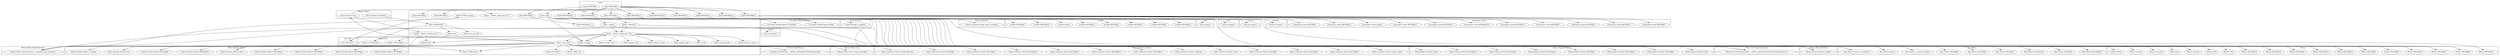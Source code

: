 digraph {
graph [overlap=false]
subgraph cluster_Mouse_Meta_Attribute {
	label="Mouse::Meta::Attribute";
	"Mouse::Meta::Attribute::builder";
}
subgraph cluster_Hailo_Tokenizer_Words {
	label="Hailo::Tokenizer::Words";
	"Hailo::Tokenizer::Words::BEGIN@14";
	"Hailo::Tokenizer::Words::BEGIN@10";
	"Hailo::Tokenizer::Words::BEGIN@12";
	"Hailo::Tokenizer::Words::BEGIN@13";
	"Hailo::Tokenizer::Words::BEGIN@11";
	"Hailo::Tokenizer::Words::BEGIN@2";
	"Hailo::Tokenizer::Words::CORE:regcomp";
	"Hailo::Tokenizer::Words::make_output";
	"Hailo::Tokenizer::Words::BEGIN@9";
	"Hailo::Tokenizer::Words::BEGIN@5";
	"Hailo::Tokenizer::Words::meta";
	"Hailo::Tokenizer::Words::CORE:qr";
	"Hailo::Tokenizer::Words::BEGIN@15";
}
subgraph cluster_Hailo_Storage_SQLite {
	label="Hailo::Storage::SQLite";
	"Hailo::Storage::SQLite::BEGIN@10";
	"Hailo::Storage::SQLite::BEGIN@9";
	"Hailo::Storage::SQLite::BEGIN@5";
	"Hailo::Storage::SQLite::BEGIN@2";
	"Hailo::Storage::SQLite::BEGIN@11";
	"Hailo::Storage::SQLite::BEGIN@12";
	"Hailo::Storage::SQLite::save";
	"Hailo::Storage::SQLite::meta";
	"Hailo::Storage::SQLite::_engage";
}
subgraph cluster_List_Util {
	label="List::Util";
	"List::Util::first";
}
subgraph cluster_feature {
	label="feature";
	"feature::import";
}
subgraph cluster_autodie {
	label="autodie";
	"autodie::BEGIN@6";
	"autodie::BEGIN@3";
	"autodie::BEGIN@4";
	"autodie::BEGIN@35";
	"autodie::import";
	"autodie::BEGIN@10";
	"autodie::BEGIN@2";
	"autodie::BEGIN@14";
}
subgraph cluster_Mouse_Meta_Class {
	label="Mouse::Meta::Class";
	"Mouse::Meta::Class::make_immutable";
}
subgraph cluster_Mouse_Meta_TypeConstraint {
	label="Mouse::Meta::TypeConstraint";
	"Mouse::Meta::TypeConstraint::_compiled_type_constraint";
}
subgraph cluster_main {
	label="main";
	"main::RUNTIME";
	"main::BEGIN@6";
}
subgraph cluster_strict {
	label="strict";
	"strict::unimport";
}
subgraph cluster_Any_Moose {
	label="Any::Moose";
	"Any::Moose::BEGIN@69";
	"Any::Moose::_is_moose_loaded";
	"Any::Moose::import";
	"Any::Moose::BEGIN@8";
	"Any::Moose::moose_is_preferred";
	"Any::Moose::BEGIN@9";
	"Any::Moose::BEGIN@7";
	"Any::Moose::BEGIN@191";
	"Any::Moose::BEGIN@2";
}
subgraph cluster_Mouse_Util_TypeConstraints {
	label="Mouse::Util::TypeConstraints";
	"Mouse::Util::TypeConstraints::__ANON__[Mouse/Util/TypeConstraints.pm:217]";
}
subgraph cluster_Scalar_Util {
	label="Scalar::Util";
	"Scalar::Util::blessed";
	"Scalar::Util::weaken";
}
subgraph cluster_Hailo {
	label="Hailo";
	"Hailo::BEGIN@13";
	"Hailo::__ANON__[Hailo.pm:117]";
	"Hailo::tokenizer_class";
	"Hailo::CORE:regcomp";
	"Hailo::BEGIN@2";
	"Hailo::__ANON__[Hailo.pm:71]";
	"Hailo::engine_args";
	"Hailo::BEGIN@15";
	"Hailo::BEGIN@184";
	"Hailo::brain";
	"Hailo::PLUGINS";
	"Hailo::reply";
	"Hailo::order";
	"Hailo::CORE:sort";
	"Hailo::storage_args";
	"Hailo::tokenizer_args";
	"Hailo::BEGIN@9.2";
	"Hailo::BEGIN@9";
	"Hailo::_storage";
	"Hailo::BEGIN@11";
	"Hailo::BEGIN@10";
	"Hailo::DEMOLISH";
	"Hailo::BEGIN@12";
	"Hailo::storage_class";
	"Hailo::BEGIN@129";
	"Hailo::_new_class";
	"Hailo::_tokenizer";
	"Hailo::_engine";
	"Hailo::BEGIN@5";
	"Hailo::save";
	"Hailo::BEGIN@14";
	"Hailo::engine_class";
	"Hailo::BEGIN@17";
	"Hailo::CORE:match";
	"Hailo::__ANON__[Hailo.pm:176]";
	"Hailo::save_on_exit";
}
subgraph cluster_Hailo_Storage {
	label="Hailo::Storage";
	"Hailo::Storage::_engaged";
}
subgraph cluster_Mouse {
	label="Mouse";
	"Mouse::BEGIN@11";
	"Mouse::with";
	"Mouse::BEGIN@17";
	"Mouse::has";
	"Mouse::override";
	"Mouse::around";
	"Mouse::BEGIN@14";
	"Mouse::BEGIN@15";
	"Mouse::extends";
	"Mouse::BEGIN@2";
	"Mouse::BEGIN@16";
	"Mouse::BEGIN@18";
	"Mouse::BEGIN@4";
	"Mouse::BEGIN@8";
	"Mouse::BEGIN@13";
	"Mouse::before";
	"Mouse::after";
	"Mouse::BEGIN@9";
}
subgraph cluster_Mouse_Object {
	label="Mouse::Object";
	"Mouse::Object::new";
	"Mouse::Object::DESTROY";
}
subgraph cluster_Tie_Hash_NamedCapture {
	label="Tie::Hash::NamedCapture";
	"Tie::Hash::NamedCapture::TIEHASH";
	"Tie::Hash::NamedCapture::flags";
}
subgraph cluster_Fatal {
	label="Fatal";
	"Fatal::import";
}
subgraph cluster_constant {
	label="constant";
	"constant::import";
}
subgraph cluster_Exporter {
	label="Exporter";
	"Exporter::import";
}
subgraph cluster_B_Hooks_EndOfScope {
	label="B::Hooks::EndOfScope";
	"B::Hooks::EndOfScope::__ANON__[B/Hooks/EndOfScope.pm:26]";
}
subgraph cluster_namespace_clean {
	label="namespace::clean";
	"namespace::clean::BEGIN@11";
	"namespace::clean::BEGIN@14";
	"namespace::clean::BEGIN@17";
	"namespace::clean::BEGIN@13";
	"namespace::clean::BEGIN@159";
	"namespace::clean::BEGIN@16";
	"namespace::clean::BEGIN@15";
	"namespace::clean::import";
	"namespace::clean::BEGIN@10";
	"namespace::clean::BEGIN@2";
	"namespace::clean::BEGIN@5";
}
subgraph cluster_Mouse_Exporter {
	label="Mouse::Exporter";
	"Mouse::Exporter::setup_import_methods";
}
subgraph cluster_Hailo_Engine_Default {
	label="Hailo::Engine::Default";
	"Hailo::Engine::Default::BEGIN@9";
	"Hailo::Engine::Default::reply";
	"Hailo::Engine::Default::BEGIN@5";
	"Hailo::Engine::Default::BEGIN@10";
	"Hailo::Engine::Default::BEGIN@2";
	"Hailo::Engine::Default::BEGIN@11";
	"Hailo::Engine::Default::meta";
	"Hailo::Engine::Default::BEGIN@12";
}
"Hailo::BEGIN@11" -> "Any::Moose::_is_moose_loaded";
"Hailo::BEGIN@15" -> "namespace::clean::BEGIN@11";
"Hailo::BEGIN@15" -> "namespace::clean::BEGIN@14";
"List::Util::first" -> "Hailo::CORE:regcomp";
"main::BEGIN@6" -> "Hailo::BEGIN@2";
"Hailo::BEGIN@15" -> "namespace::clean::BEGIN@13";
"Mouse::Object::new" -> "Hailo::__ANON__[Hailo.pm:71]";
"Hailo::__ANON__[Hailo.pm:176]" -> "Hailo::engine_args";
"Hailo::reply" -> "Hailo::Tokenizer::Words::make_output";
"main::BEGIN@6" -> "Hailo::BEGIN@15";
"Hailo::__ANON__[Hailo.pm:176]" -> "Scalar::Util::weaken";
"Hailo::BEGIN@15" -> "namespace::clean::BEGIN@2";
"Hailo::BEGIN@184" -> "Tie::Hash::NamedCapture::flags";
"Hailo::BEGIN@11" -> "Mouse::BEGIN@14";
"Hailo::_new_class" -> "Hailo::Tokenizer::Words::BEGIN@15";
"Hailo::__ANON__[Hailo.pm:176]" -> "Hailo::order";
"Hailo::_new_class" -> "Hailo::CORE:sort";
"Hailo::_new_class" -> "Hailo::Engine::Default::BEGIN@9";
"Hailo::BEGIN@11" -> "Mouse::BEGIN@2";
"Hailo::__ANON__[Hailo.pm:176]" -> "Hailo::storage_args";
"Hailo::_new_class" -> "Hailo::Tokenizer::Words::BEGIN@12";
"Hailo::BEGIN@11" -> "Any::Moose::BEGIN@9";
"Hailo::_new_class" -> "Hailo::Storage::SQLite::BEGIN@11";
"Hailo::BEGIN@10" -> "autodie::BEGIN@2";
"Hailo::BEGIN@11" -> "Mouse::BEGIN@18";
"Hailo::BEGIN@10" -> "autodie::BEGIN@3";
"Hailo::BEGIN@13" -> "Exporter::import";
"Hailo::BEGIN@14" -> "Exporter::import";
"Hailo::BEGIN@15" -> "namespace::clean::BEGIN@159";
"Hailo::_new_class" -> "Hailo::Tokenizer::Words::CORE:regcomp";
"Hailo::BEGIN@11" -> "Mouse::BEGIN@13";
"Hailo::_new_class" -> "Hailo::Tokenizer::Words::BEGIN@5";
"Hailo::_new_class" -> "Mouse::before";
"Hailo::_new_class" -> "Hailo::Tokenizer::Words::meta";
"Hailo::_new_class" -> "Hailo::Engine::Default::meta";
"Hailo::reply" -> "Hailo::_storage";
"Hailo::__ANON__[Hailo.pm:176]" -> "Hailo::_storage";
"Hailo::save" -> "Hailo::_storage";
"main::BEGIN@6" -> "Hailo::BEGIN@11";
"main::BEGIN@6" -> "Hailo::BEGIN@10";
"Hailo::BEGIN@17" -> "constant::import";
"Hailo::_engine" -> "Mouse::Util::TypeConstraints::__ANON__[Mouse/Util/TypeConstraints.pm:217]";
"Hailo::_storage" -> "Mouse::Util::TypeConstraints::__ANON__[Mouse/Util/TypeConstraints.pm:217]";
"Hailo::_tokenizer" -> "Mouse::Util::TypeConstraints::__ANON__[Mouse/Util/TypeConstraints.pm:217]";
"Hailo::brain" -> "Mouse::Meta::TypeConstraint::_compiled_type_constraint";
"Hailo::_tokenizer" -> "Mouse::Meta::TypeConstraint::_compiled_type_constraint";
"Hailo::_storage" -> "Mouse::Meta::TypeConstraint::_compiled_type_constraint";
"Hailo::_engine" -> "Mouse::Meta::TypeConstraint::_compiled_type_constraint";
"Hailo::BEGIN@11" -> "Mouse::Exporter::setup_import_methods";
"Mouse::Object::DESTROY" -> "Hailo::DEMOLISH";
"Hailo::BEGIN@12" -> "Any::Moose::import";
"Hailo::BEGIN@11" -> "Any::Moose::import";
"Hailo::_new_class" -> "Hailo::Storage::SQLite::BEGIN@5";
"Hailo::BEGIN@129" -> "strict::unimport";
"Hailo::_new_class" -> "Mouse::with";
"Hailo::_new_class" -> "Any::Moose::moose_is_preferred";
"Hailo::BEGIN@11" -> "Any::Moose::moose_is_preferred";
"Hailo::reply" -> "Hailo::Engine::Default::reply";
"Hailo::_new_class" -> "Hailo::Storage::SQLite::BEGIN@2";
"main::BEGIN@6" -> "Hailo::BEGIN@12";
"Hailo::BEGIN@11" -> "Mouse::BEGIN@17";
"Hailo::BEGIN@15" -> "namespace::clean::BEGIN@16";
"main::BEGIN@6" -> "Hailo::BEGIN@129";
"Hailo::_new_class" -> "Mouse::around";
"Hailo::_new_class" -> "Mouse::override";
"Hailo::_new_class" -> "Hailo::Engine::Default::BEGIN@2";
"Hailo::__ANON__[Hailo.pm:176]" -> "Hailo::_new_class";
"Hailo::BEGIN@11" -> "Any::Moose::BEGIN@2";
"Hailo::reply" -> "Hailo::_tokenizer";
"Hailo::BEGIN@10" -> "autodie::BEGIN@14";
"Hailo::reply" -> "Hailo::_engine";
"Hailo::BEGIN@10" -> "autodie::BEGIN@4";
"Hailo::_new_class" -> "Mouse::extends";
"Hailo::BEGIN@10" -> "Fatal::import";
"main::BEGIN@6" -> "Hailo::BEGIN@5";
"Hailo::_new_class" -> "Hailo::Tokenizer::Words::BEGIN@2";
"Hailo::BEGIN@15" -> "namespace::clean::BEGIN@15";
"Hailo::BEGIN@11" -> "Mouse::BEGIN@8";
"Hailo::BEGIN@9.2" -> "feature::import";
"Hailo::__ANON__[Hailo.pm:176]" -> "Hailo::engine_class";
"main::BEGIN@6" -> "Hailo::BEGIN@17";
"List::Util::first" -> "Hailo::CORE:match";
"Hailo::_new_class" -> "Hailo::CORE:match";
"Hailo::_new_class" -> "Hailo::Engine::Default::BEGIN@12";
"Hailo::_new_class" -> "Mouse::after";
"Hailo::BEGIN@11" -> "Mouse::BEGIN@9";
"Hailo::BEGIN@10" -> "autodie::BEGIN@6";
"main::BEGIN@6" -> "Hailo::BEGIN@13";
"Hailo::BEGIN@11" -> "Mouse::BEGIN@11";
"Mouse::Object::new" -> "Hailo::__ANON__[Hailo.pm:117]";
"Hailo::_new_class" -> "Hailo::Tokenizer::Words::BEGIN@10";
"Hailo::_new_class" -> "Mouse::has";
"Hailo::__ANON__[Hailo.pm:176]" -> "Hailo::tokenizer_class";
"Hailo::_new_class" -> "Hailo::Engine::Default::BEGIN@5";
"Hailo::_new_class" -> "Hailo::Engine::Default::BEGIN@10";
"main::BEGIN@6" -> "Hailo::BEGIN@184";
"Hailo::DEMOLISH" -> "Scalar::Util::blessed";
"Hailo::_new_class" -> "Mouse::Meta::Class::make_immutable";
"Hailo::__ANON__[Hailo.pm:71]" -> "Hailo::brain";
"Hailo::__ANON__[Hailo.pm:176]" -> "Hailo::brain";
"Hailo::_new_class" -> "Hailo::PLUGINS";
"Hailo::_new_class" -> "Hailo::Storage::SQLite::BEGIN@10";
"Hailo::BEGIN@11" -> "Any::Moose::BEGIN@69";
"main::RUNTIME" -> "Hailo::reply";
"Hailo::BEGIN@15" -> "namespace::clean::BEGIN@17";
"Hailo::BEGIN@11" -> "Mouse::BEGIN@4";
"Hailo::_new_class" -> "Hailo::Tokenizer::Words::BEGIN@11";
"Hailo::_new_class" -> "Mouse::Object::new";
"Hailo::BEGIN@10" -> "autodie::BEGIN@35";
"Hailo::_new_class" -> "Hailo::Engine::Default::BEGIN@11";
"Hailo::__ANON__[Hailo.pm:176]" -> "Hailo::tokenizer_args";
"Hailo::BEGIN@9" -> "Hailo::BEGIN@9.2";
"Hailo::BEGIN@10" -> "autodie::BEGIN@10";
"Hailo::reply" -> "Hailo::Storage::_engaged";
"main::BEGIN@6" -> "Hailo::BEGIN@9";
"Hailo::_new_class" -> "Hailo::Tokenizer::Words::BEGIN@14";
"Hailo::__ANON__[Hailo.pm:176]" -> "Hailo::storage_class";
"Hailo::BEGIN@184" -> "Tie::Hash::NamedCapture::TIEHASH";
"Hailo::_new_class" -> "B::Hooks::EndOfScope::__ANON__[B/Hooks/EndOfScope.pm:26]";
"Hailo::BEGIN@11" -> "Any::Moose::BEGIN@7";
"Hailo::_new_class" -> "Hailo::Tokenizer::Words::BEGIN@13";
"Hailo::_tokenizer" -> "Mouse::Meta::Attribute::builder";
"Hailo::_storage" -> "Mouse::Meta::Attribute::builder";
"Hailo::_engine" -> "Mouse::Meta::Attribute::builder";
"Hailo::_new_class" -> "Hailo::Storage::SQLite::BEGIN@12";
"Hailo::BEGIN@15" -> "namespace::clean::BEGIN@10";
"Hailo::_new_class" -> "Hailo::Tokenizer::Words::BEGIN@9";
"Hailo::save" -> "Hailo::Storage::SQLite::save";
"Hailo::_new_class" -> "Hailo::Tokenizer::Words::CORE:qr";
"Hailo::BEGIN@15" -> "namespace::clean::BEGIN@5";
"Hailo::reply" -> "Hailo::Storage::SQLite::_engage";
"Hailo::BEGIN@11" -> "Mouse::BEGIN@15";
"Hailo::_new_class" -> "Hailo::Storage::SQLite::BEGIN@9";
"Hailo::BEGIN@10" -> "autodie::import";
"Hailo::BEGIN@11" -> "Any::Moose::BEGIN@8";
"Hailo::BEGIN@11" -> "Mouse::BEGIN@16";
"Hailo::DEMOLISH" -> "Hailo::save";
"Hailo::BEGIN@15" -> "namespace::clean::import";
"main::BEGIN@6" -> "Hailo::BEGIN@14";
"Hailo::_new_class" -> "List::Util::first";
"Hailo::BEGIN@11" -> "Any::Moose::BEGIN@191";
"Hailo::_new_class" -> "Hailo::Storage::SQLite::meta";
"Hailo::_engine" -> "Hailo::__ANON__[Hailo.pm:176]";
"Hailo::_storage" -> "Hailo::__ANON__[Hailo.pm:176]";
"Hailo::_tokenizer" -> "Hailo::__ANON__[Hailo.pm:176]";
"Hailo::DEMOLISH" -> "Hailo::save_on_exit";
}
